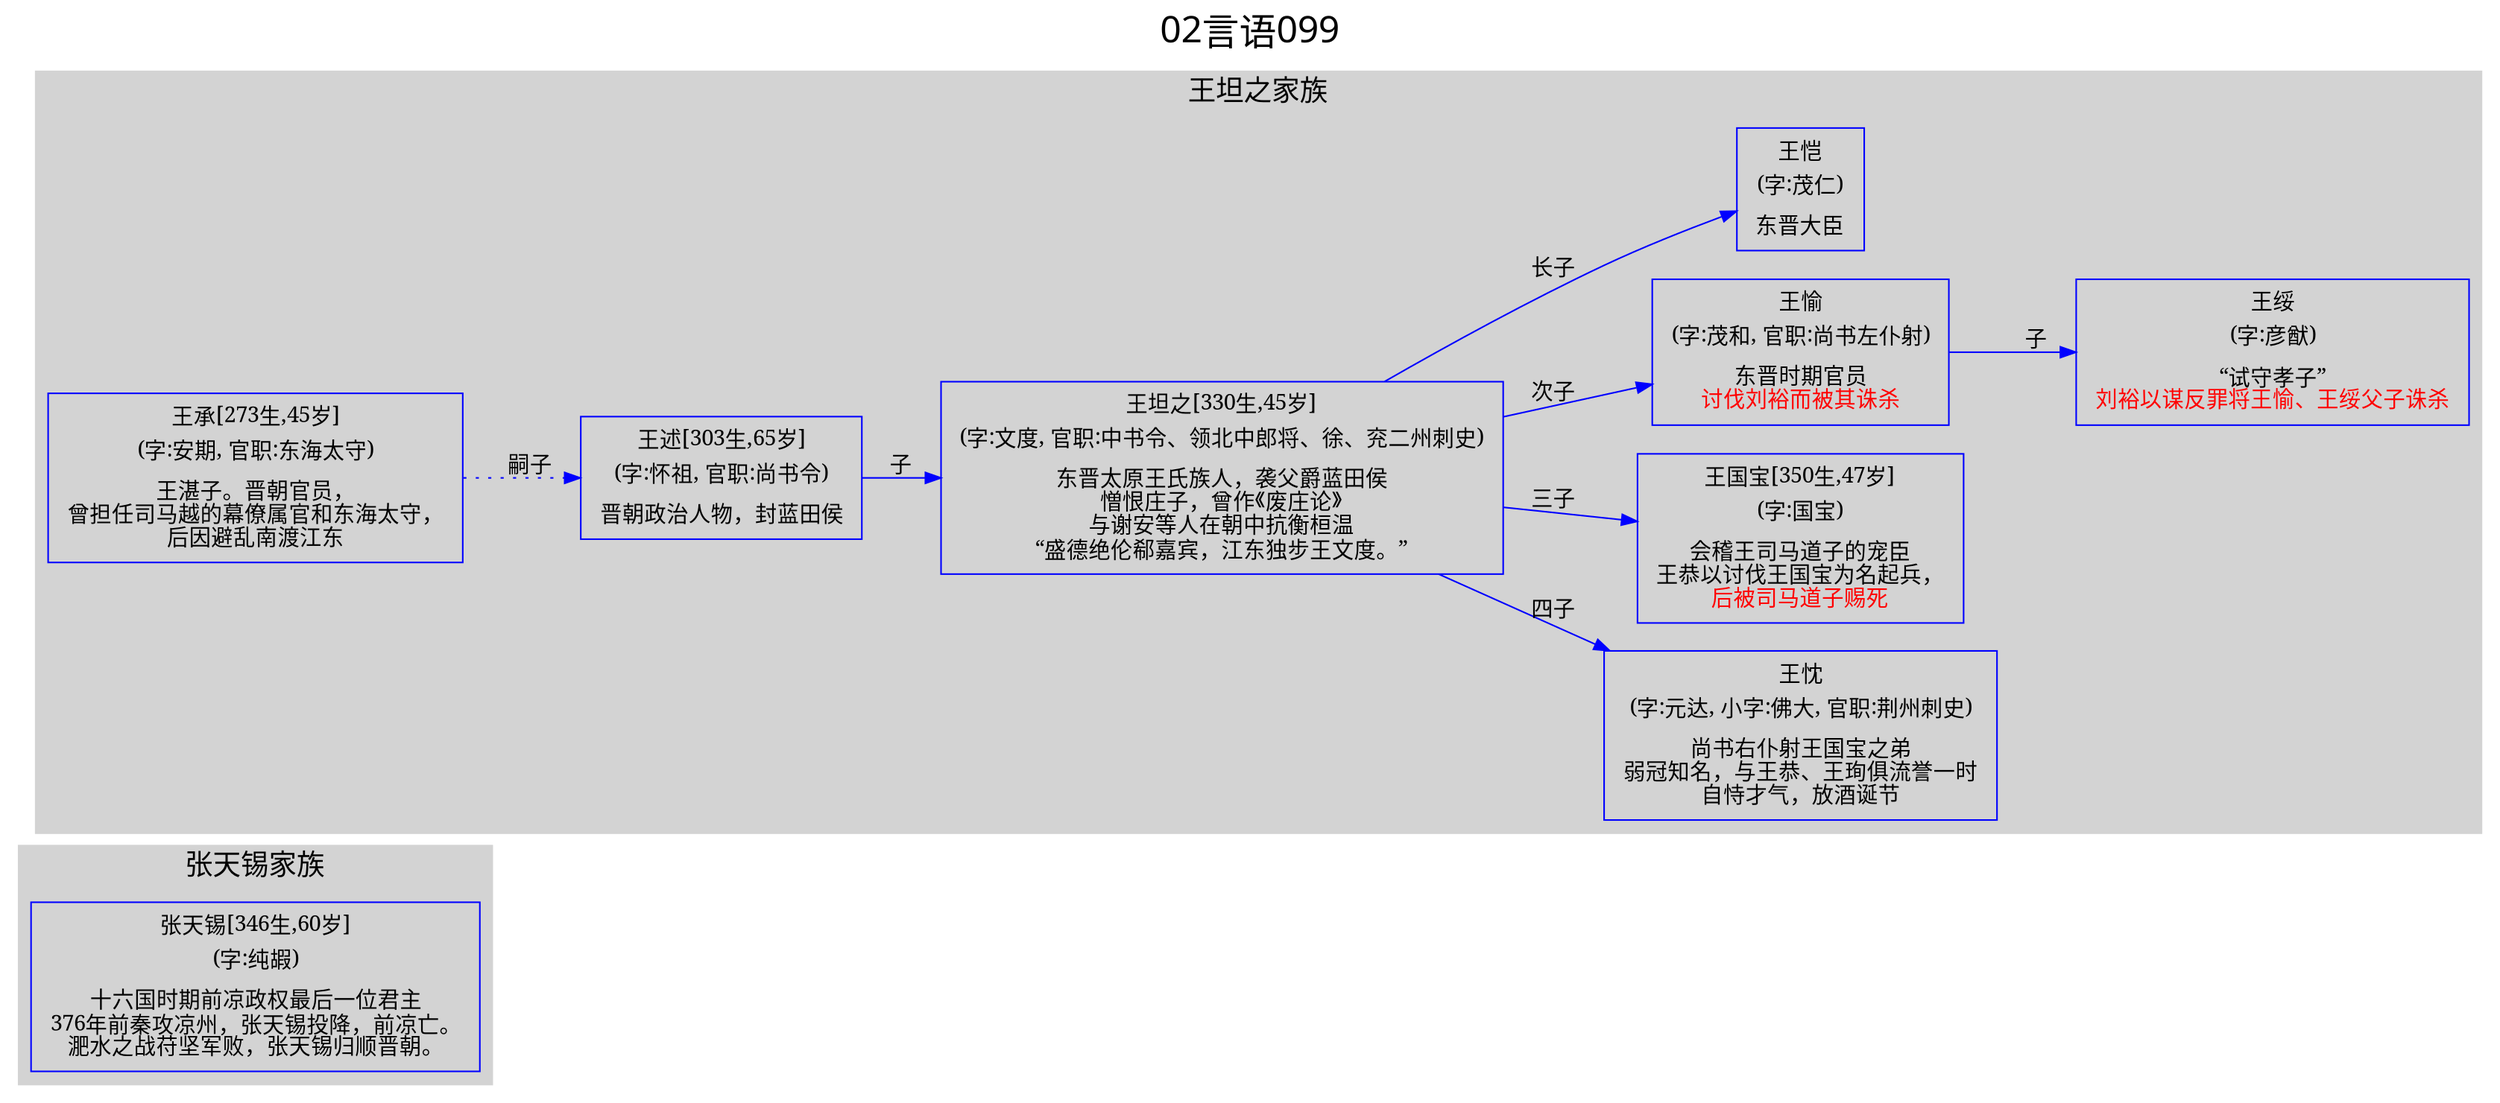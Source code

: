 
digraph
{
	rankdir = "LR";
	ranksep = 0.5;
	label = "02言语099";
	labelloc = "t";
	fontsize = "24";
	fontname = "SimHei";

	graph [style="filled", color="lightgrey"];
	node [fontname="SimSun"];
	edge [fontname="SimSun"];

	张天锡 [shape="box", color="blue", label=<<table border="0" cellborder="0"><tr><td>张天锡[346生,60岁]</td></tr><tr><td>(字:纯嘏)</td></tr><tr><td></td></tr><tr><td>十六国时期前凉政权最后一位君主<br/>376年前秦攻凉州，张天锡投降，前凉亡。<br/>淝水之战苻坚军败，张天锡归顺晋朝。<br/></td></tr></table>>];
	王坦之 [shape="box", color="blue", label=<<table border="0" cellborder="0"><tr><td>王坦之[330生,45岁]</td></tr><tr><td>(字:文度, 官职:中书令、领北中郎将、徐、兖二州刺史)</td></tr><tr><td></td></tr><tr><td>东晋太原王氏族人，袭父爵蓝田侯<br/>憎恨庄子，曾作《废庄论》<br/>与谢安等人在朝中抗衡桓温<br/>“盛德绝伦郗嘉宾，江东独步王文度。”<br/></td></tr></table>>];
	王绥 [shape="box", color="blue", label=<<table border="0" cellborder="0"><tr><td>王绥</td></tr><tr><td>(字:彦猷)</td></tr><tr><td></td></tr><tr><td>“试守孝子”<br/><font color = 'red'>刘裕以谋反罪将王愉、王绥父子诛杀</font></td></tr></table>>];
	王忱 [shape="box", color="blue", label=<<table border="0" cellborder="0"><tr><td>王忱</td></tr><tr><td>(字:元达, 小字:佛大, 官职:荆州刺史)</td></tr><tr><td></td></tr><tr><td>尚书右仆射王国宝之弟<br/>弱冠知名，与王恭、王珣俱流誉一时<br/>自恃才气，放酒诞节<br/></td></tr></table>>];
	王国宝 [shape="box", color="blue", label=<<table border="0" cellborder="0"><tr><td>王国宝[350生,47岁]</td></tr><tr><td>(字:国宝)</td></tr><tr><td></td></tr><tr><td>会稽王司马道子的宠臣<br/>王恭以讨伐王国宝为名起兵，<br/><font color = 'red'>后被司马道子赐死</font></td></tr></table>>];
	王愉 [shape="box", color="blue", label=<<table border="0" cellborder="0"><tr><td>王愉</td></tr><tr><td>(字:茂和, 官职:尚书左仆射)</td></tr><tr><td></td></tr><tr><td>东晋时期官员<br/><font color = 'red'>讨伐刘裕而被其诛杀</font></td></tr></table>>];
	王恺 [shape="box", color="blue", label=<<table border="0" cellborder="0"><tr><td>王恺</td></tr><tr><td>(字:茂仁)</td></tr><tr><td></td></tr><tr><td>东晋大臣<br/></td></tr></table>>];
	王述 [shape="box", color="blue", label=<<table border="0" cellborder="0"><tr><td>王述[303生,65岁]</td></tr><tr><td>(字:怀祖, 官职:尚书令)</td></tr><tr><td></td></tr><tr><td>晋朝政治人物，封蓝田侯<br/></td></tr></table>>];
	王承 [shape="box", color="blue", label=<<table border="0" cellborder="0"><tr><td>王承[273生,45岁]</td></tr><tr><td>(字:安期, 官职:东海太守)</td></tr><tr><td></td></tr><tr><td>王湛子。晋朝官员，<br/>曾担任司马越的幕僚属官和东海太守，<br/>后因避乱南渡江东<br/></td></tr></table>>];

	王承 -> 王述 [label="嗣子", style=dotted, color="blue"];
	王述 -> 王坦之 [label="子", style=solid, color="blue"];
	王坦之 -> 王恺 [label="长子", style=solid, color="blue"];
	王坦之 -> 王愉 [label="次子", style=solid, color="blue"];
	王坦之 -> 王国宝 [label="三子", style=solid, color="blue"];
	王坦之 -> 王忱 [label="四子", style=solid, color="blue"];
	王愉 -> 王绥 [label="子", style=solid, color="blue"];


	subgraph "cluster_张天锡"
	{
		fontsize="18";
		label="张天锡家族";
		张天锡;张天锡;
	}

	subgraph "cluster_王坦之"
	{
		fontsize="18";
		label="王坦之家族";
		王坦之;王绥;王忱;王国宝;王愉;王恺;王述;王承;
	}

}
